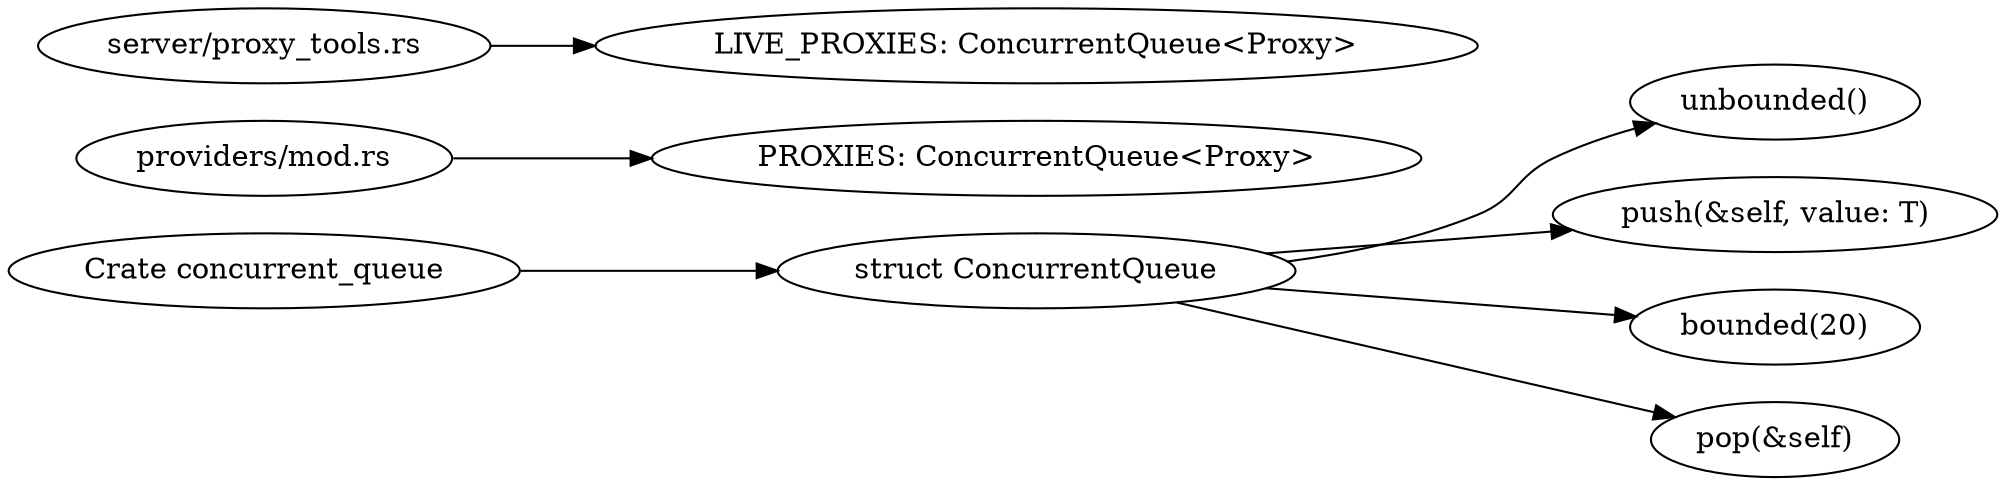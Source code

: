 digraph {
    graph [ 
        rankdir=LR,
    ]
    "concurrent_queue" [label="Crate concurrent_queue"]
    "ConcurrentQueue" [label="struct ConcurrentQueue"]
    "concurrent_queue" -> "ConcurrentQueue" -> "unbounded()"
    "ConcurrentQueue" -> "push(&self, value: T)"
    "ConcurrentQueue" -> "bounded(20)"
    "ConcurrentQueue" -> "pop(&self)"

    "providers/mod.rs" -> "PROXIES: ConcurrentQueue<Proxy>"
    "server/proxy_tools.rs" -> "LIVE_PROXIES: ConcurrentQueue<Proxy>"
}